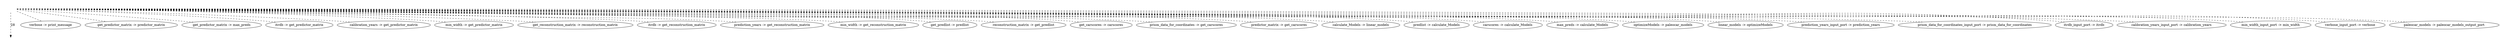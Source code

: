 
    digraph{
    rankdir=TB
    edge [style=dashed]
    
        subgraph cluster_0 {
                    style=filled;
                    color=transparent;
                    node [shape = none, label = ""];
                    e0 -> e0_end [ ""="", minlen=2, label=28 ];
        };
n1 [ label="verbose -> print_message"];
e0 -> n1 [dir=none];
n2 [ label="get_predictor_matrix -> predictor_matrix"];
e0 -> n2 [dir=none];
n3 [ label="get_predictor_matrix -> max_preds"];
e0 -> n3 [dir=none];
n4 [ label="itrdb -> get_predictor_matrix"];
e0 -> n4 [dir=none];
n5 [ label="calibration_years -> get_predictor_matrix"];
e0 -> n5 [dir=none];
n6 [ label="min_width -> get_predictor_matrix"];
e0 -> n6 [dir=none];
n7 [ label="get_reconstruction_matrix -> reconstruction_matrix"];
e0 -> n7 [dir=none];
n8 [ label="itrdb -> get_reconstruction_matrix"];
e0 -> n8 [dir=none];
n9 [ label="prediction_years -> get_reconstruction_matrix"];
e0 -> n9 [dir=none];
n10 [ label="min_width -> get_reconstruction_matrix"];
e0 -> n10 [dir=none];
n11 [ label="get_predlist -> predlist"];
e0 -> n11 [dir=none];
n12 [ label="reconstruction_matrix -> get_predlist"];
e0 -> n12 [dir=none];
n13 [ label="get_carscores -> carscores"];
e0 -> n13 [dir=none];
n14 [ label="prism_data_for_coordinates -> get_carscores"];
e0 -> n14 [dir=none];
n15 [ label="predictor_matrix -> get_carscores"];
e0 -> n15 [dir=none];
n16 [ label="calculate_Models -> linear_models"];
e0 -> n16 [dir=none];
n17 [ label="predlist -> calculate_Models"];
e0 -> n17 [dir=none];
n18 [ label="carscores -> calculate_Models"];
e0 -> n18 [dir=none];
n19 [ label="max_preds -> calculate_Models"];
e0 -> n19 [dir=none];
n20 [ label="optimizeModels -> paleocar_models"];
e0 -> n20 [dir=none];
n21 [ label="linear_models -> optimizeModels"];
e0 -> n21 [dir=none];
n22 [ label="prediction_years_input_port -> prediction_years"];
e0 -> n22 [dir=none];
n23 [ label="prism_data_for_coordinates_input_port -> prism_data_for_coordinates"];
e0 -> n23 [dir=none];
n24 [ label="itrdb_input_port -> itrdb"];
e0 -> n24 [dir=none];
n25 [ label="calibration_years_input_port -> calibration_years"];
e0 -> n25 [dir=none];
n26 [ label="min_width_input_port -> min_width"];
e0 -> n26 [dir=none];
n27 [ label="verbose_input_port -> verbose"];
e0 -> n27 [dir=none];
n28 [ label="paleocar_models -> paleocar_models_output_port"];
e0 -> n28 [dir=none];

    }
            